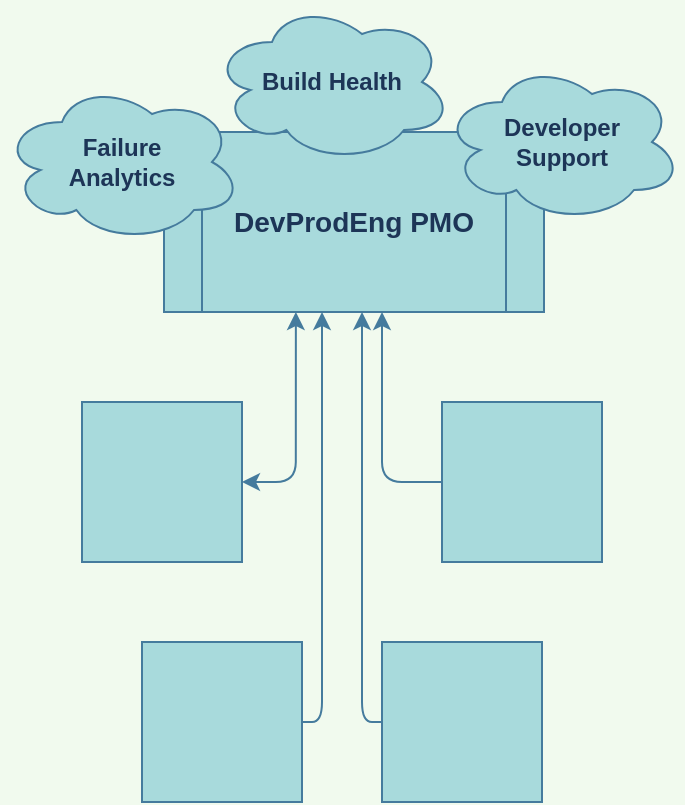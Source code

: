 <mxfile version="14.6.6" type="github">
  <diagram id="gtasFVrYzhCBtZtqAzm9" name="Page-1">
    <mxGraphModel dx="886" dy="744" grid="1" gridSize="10" guides="1" tooltips="1" connect="1" arrows="1" fold="1" page="1" pageScale="1" pageWidth="850" pageHeight="1100" background="#F1FAEE" math="0" shadow="0">
      <root>
        <mxCell id="0" />
        <mxCell id="1" parent="0" />
        <mxCell id="adT5vrjqrJ_HymWS0yyy-1" value="&lt;h3&gt;DevProdEng PMO&lt;/h3&gt;" style="shape=process;whiteSpace=wrap;html=1;backgroundOutline=1;rotation=0;fillColor=#A8DADC;strokeColor=#457B9D;fontColor=#1D3557;" vertex="1" parent="1">
          <mxGeometry x="341" y="95" width="190" height="90" as="geometry" />
        </mxCell>
        <mxCell id="adT5vrjqrJ_HymWS0yyy-15" style="edgeStyle=orthogonalEdgeStyle;curved=0;rounded=1;sketch=0;orthogonalLoop=1;jettySize=auto;html=1;exitX=1;exitY=0.5;exitDx=0;exitDy=0;entryX=0.347;entryY=1;entryDx=0;entryDy=0;entryPerimeter=0;fontColor=#1D3557;strokeColor=#457B9D;fillColor=#A8DADC;startArrow=classic;startFill=1;" edge="1" parent="1" source="adT5vrjqrJ_HymWS0yyy-2" target="adT5vrjqrJ_HymWS0yyy-1">
          <mxGeometry relative="1" as="geometry" />
        </mxCell>
        <mxCell id="adT5vrjqrJ_HymWS0yyy-2" value="" style="rounded=0;whiteSpace=wrap;html=1;fillColor=#A8DADC;strokeColor=#457B9D;fontColor=#1D3557;" vertex="1" parent="1">
          <mxGeometry x="300" y="230" width="80" height="80" as="geometry" />
        </mxCell>
        <mxCell id="adT5vrjqrJ_HymWS0yyy-3" value="" style="whiteSpace=wrap;html=1;aspect=fixed;fillColor=#A8DADC;strokeColor=#457B9D;fontColor=#1D3557;" vertex="1" parent="1">
          <mxGeometry x="330" y="350" width="80" height="80" as="geometry" />
        </mxCell>
        <mxCell id="adT5vrjqrJ_HymWS0yyy-20" style="edgeStyle=orthogonalEdgeStyle;curved=0;rounded=1;sketch=0;orthogonalLoop=1;jettySize=auto;html=1;exitX=0;exitY=0.5;exitDx=0;exitDy=0;fontColor=#1D3557;strokeColor=#457B9D;fillColor=#A8DADC;" edge="1" parent="1" source="adT5vrjqrJ_HymWS0yyy-4" target="adT5vrjqrJ_HymWS0yyy-1">
          <mxGeometry relative="1" as="geometry">
            <Array as="points">
              <mxPoint x="450" y="270" />
            </Array>
          </mxGeometry>
        </mxCell>
        <mxCell id="adT5vrjqrJ_HymWS0yyy-4" value="" style="whiteSpace=wrap;html=1;aspect=fixed;fillColor=#A8DADC;strokeColor=#457B9D;fontColor=#1D3557;" vertex="1" parent="1">
          <mxGeometry x="480" y="230" width="80" height="80" as="geometry" />
        </mxCell>
        <mxCell id="adT5vrjqrJ_HymWS0yyy-5" value="" style="whiteSpace=wrap;html=1;aspect=fixed;fillColor=#A8DADC;strokeColor=#457B9D;fontColor=#1D3557;" vertex="1" parent="1">
          <mxGeometry x="450" y="350" width="80" height="80" as="geometry" />
        </mxCell>
        <mxCell id="adT5vrjqrJ_HymWS0yyy-6" value="" style="shape=image;verticalLabelPosition=bottom;verticalAlign=top;aspect=fixed;imageAspect=0;image=https://external-content.duckduckgo.com/iu/?u=https%3A%2F%2Fimage.flaticon.com%2Ficons%2Fpng%2F512%2F528%2F528548.png&amp;f=1&amp;nofb=1;labelBackgroundColor=#F1FAEE;fillColor=#A8DADC;strokeColor=#457B9D;fontColor=#1D3557;" vertex="1" parent="1">
          <mxGeometry x="309" y="239" width="62" height="62" as="geometry" />
        </mxCell>
        <mxCell id="adT5vrjqrJ_HymWS0yyy-16" style="edgeStyle=orthogonalEdgeStyle;curved=0;rounded=1;sketch=0;orthogonalLoop=1;jettySize=auto;html=1;fontColor=#1D3557;strokeColor=#457B9D;fillColor=#A8DADC;" edge="1" parent="1" target="adT5vrjqrJ_HymWS0yyy-1">
          <mxGeometry relative="1" as="geometry">
            <mxPoint x="410" y="390" as="sourcePoint" />
            <Array as="points">
              <mxPoint x="420" y="390" />
            </Array>
          </mxGeometry>
        </mxCell>
        <mxCell id="adT5vrjqrJ_HymWS0yyy-7" value="" style="shape=image;verticalLabelPosition=bottom;verticalAlign=top;aspect=fixed;imageAspect=0;image=https://external-content.duckduckgo.com/iu/?u=https://image.flaticon.com/icons/png/512/528/528548.png&amp;f=1&amp;nofb=1;labelBackgroundColor=#F1FAEE;fillColor=#A8DADC;strokeColor=#457B9D;fontColor=#1D3557;" vertex="1" parent="1">
          <mxGeometry x="339" y="359" width="62" height="62" as="geometry" />
        </mxCell>
        <mxCell id="adT5vrjqrJ_HymWS0yyy-9" value="" style="shape=image;verticalLabelPosition=bottom;verticalAlign=top;aspect=fixed;imageAspect=0;image=https://external-content.duckduckgo.com/iu/?u=https://image.flaticon.com/icons/png/512/528/528548.png&amp;f=1&amp;nofb=1;labelBackgroundColor=#F1FAEE;fillColor=#A8DADC;strokeColor=#457B9D;fontColor=#1D3557;flipH=1;" vertex="1" parent="1">
          <mxGeometry x="489" y="239" width="62" height="62" as="geometry" />
        </mxCell>
        <mxCell id="adT5vrjqrJ_HymWS0yyy-17" style="edgeStyle=orthogonalEdgeStyle;curved=0;rounded=1;sketch=0;orthogonalLoop=1;jettySize=auto;html=1;fontColor=#1D3557;strokeColor=#457B9D;fillColor=#A8DADC;" edge="1" parent="1" target="adT5vrjqrJ_HymWS0yyy-1">
          <mxGeometry relative="1" as="geometry">
            <mxPoint x="450" y="390" as="sourcePoint" />
            <Array as="points">
              <mxPoint x="440" y="390" />
            </Array>
          </mxGeometry>
        </mxCell>
        <mxCell id="adT5vrjqrJ_HymWS0yyy-10" value="" style="shape=image;verticalLabelPosition=bottom;verticalAlign=top;aspect=fixed;imageAspect=0;image=https://external-content.duckduckgo.com/iu/?u=https://image.flaticon.com/icons/png/512/528/528548.png&amp;f=1&amp;nofb=1;labelBackgroundColor=#F1FAEE;fillColor=#A8DADC;strokeColor=#457B9D;fontColor=#1D3557;flipH=1;" vertex="1" parent="1">
          <mxGeometry x="459" y="359" width="62" height="62" as="geometry" />
        </mxCell>
        <mxCell id="adT5vrjqrJ_HymWS0yyy-12" value="&lt;b&gt;Failure&lt;/b&gt;&lt;br&gt;&lt;b&gt;Analytics&lt;/b&gt;" style="ellipse;shape=cloud;whiteSpace=wrap;html=1;rounded=0;sketch=0;fontColor=#1D3557;strokeColor=#457B9D;fillColor=#A8DADC;" vertex="1" parent="1">
          <mxGeometry x="260" y="70" width="120" height="80" as="geometry" />
        </mxCell>
        <mxCell id="adT5vrjqrJ_HymWS0yyy-13" value="&lt;b&gt;Build Health&lt;/b&gt;" style="ellipse;shape=cloud;whiteSpace=wrap;html=1;rounded=0;sketch=0;fontColor=#1D3557;strokeColor=#457B9D;fillColor=#A8DADC;" vertex="1" parent="1">
          <mxGeometry x="365" y="30" width="120" height="80" as="geometry" />
        </mxCell>
        <mxCell id="adT5vrjqrJ_HymWS0yyy-14" value="&lt;b&gt;Developer&lt;br&gt;Support&lt;/b&gt;" style="ellipse;shape=cloud;whiteSpace=wrap;html=1;rounded=0;sketch=0;fontColor=#1D3557;strokeColor=#457B9D;fillColor=#A8DADC;" vertex="1" parent="1">
          <mxGeometry x="480" y="60" width="120" height="80" as="geometry" />
        </mxCell>
      </root>
    </mxGraphModel>
  </diagram>
</mxfile>
